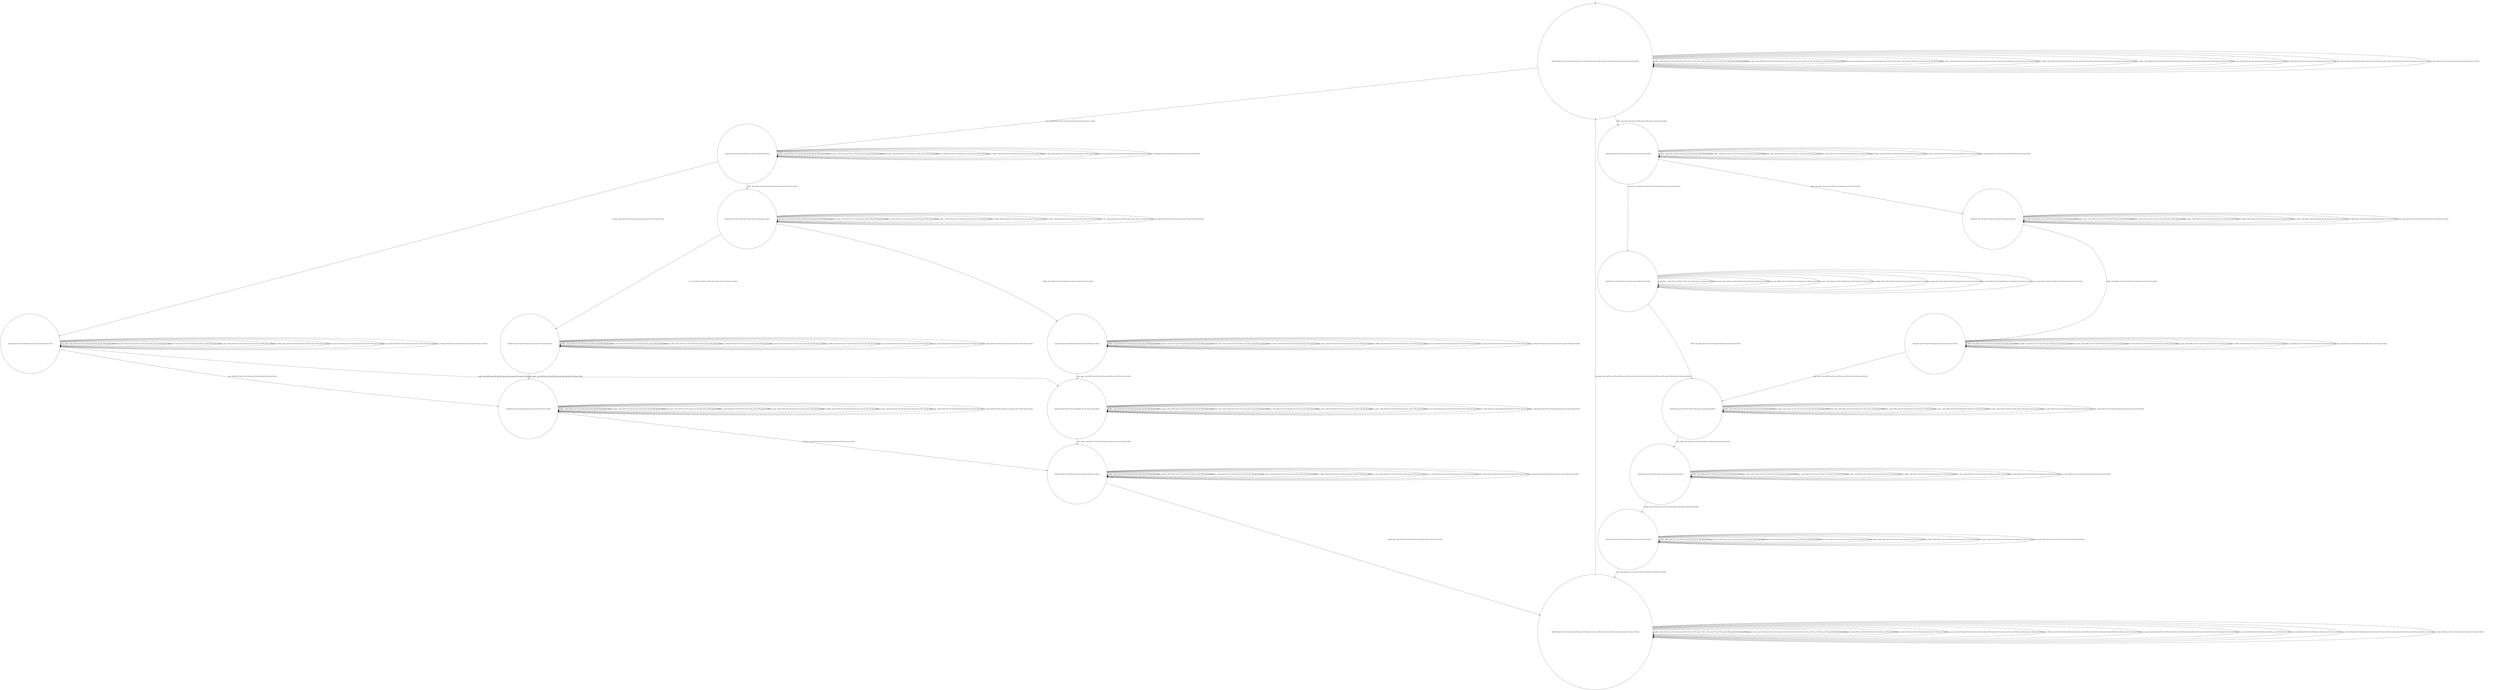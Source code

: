 digraph g {
	edge [lblstyle="above, sloped"];
	s0 [shape="circle" label="0@[((EUR and COF and TEA and not DOL and not TON and not CAP) or (DOL and COF and TON and not TEA and not CAP and not EUR))]"];
	s1 [shape="circle" label="1@[((EUR and COF and TEA and not DOL and not TON and not CAP))]"];
	s2 [shape="circle" label="2@[((EUR and COF and TEA and not DOL and not TON and not CAP))]"];
	s3 [shape="circle" label="3@[((EUR and COF and TEA and not DOL and not TON and not CAP))]"];
	s4 [shape="circle" label="4@[((EUR and COF and TEA and not DOL and not TON and not CAP))]"];
	s5 [shape="circle" label="5@[((EUR and COF and TEA and not DOL and not TON and not CAP))]"];
	s6 [shape="circle" label="6@[((EUR and COF and TEA and not DOL and not TON and not CAP))]"];
	s7 [shape="circle" label="7@[((EUR and COF and TEA and not DOL and not TON and not CAP))]"];
	s8 [shape="circle" label="8@[((EUR and COF and TEA and not DOL and not TON and not CAP))]"];
	s9 [shape="circle" label="9@[((EUR and COF and TEA and not DOL and not TON and not CAP) or (DOL and COF and TON and not TEA and not CAP and not EUR))]"];
	s10 [shape="circle" label="10@[((DOL and COF and TON and not TEA and not CAP and not EUR))]"];
	s11 [shape="circle" label="11@[((DOL and COF and TON and not TEA and not CAP and not EUR))]"];
	s12 [shape="circle" label="12@[((DOL and COF and TON and not TEA and not CAP and not EUR))]"];
	s13 [shape="circle" label="13@[((DOL and COF and TON and not TEA and not CAP and not EUR))]"];
	s14 [shape="circle" label="14@[((DOL and COF and TON and not TEA and not CAP and not EUR))]"];
	s15 [shape="circle" label="15@[((DOL and COF and TON and not TEA and not CAP and not EUR))]"];
	s16 [shape="circle" label="16@[((DOL and COF and TON and not TEA and not CAP and not EUR))]"];
	s0 -> s0 [label="coffee / nok() [((EUR and COF and TEA and not DOL and not TON and not CAP) or (DOL and COF and TON and not TEA and not CAP and not EUR))]"];
	s0 -> s0 [label="cup_taken / nok() [((EUR and COF and TEA and not DOL and not TON and not CAP) or (DOL and COF and TON and not TEA and not CAP and not EUR))]"];
	s0 -> s0 [label="display_done / nok() [((EUR and COF and TEA and not DOL and not TON and not CAP) or (DOL and COF and TON and not TEA and not CAP and not EUR))]"];
	s0 -> s10 [label="dollar / ok() [((DOL and COF and TON and not TEA and not CAP and not EUR))]"];
	s0 -> s1 [label="euro / ok() [((EUR and COF and TEA and not DOL and not TON and not CAP))]"];
	s0 -> s0 [label="no_sugar / nok() [((EUR and COF and TEA and not DOL and not TON and not CAP) or (DOL and COF and TON and not TEA and not CAP and not EUR))]"];
	s0 -> s0 [label="pour_coffee / nok() [((EUR and COF and TEA and not DOL and not TON and not CAP) or (DOL and COF and TON and not TEA and not CAP and not EUR))]"];
	s0 -> s0 [label="pour_sugar / nok() [((EUR and COF and TEA and not DOL and not TON and not CAP) or (DOL and COF and TON and not TEA and not CAP and not EUR))]"];
	s0 -> s0 [label="pour_tea / nok() [((EUR and COF and TEA and not DOL and not TON and not CAP))]"];
	s0 -> s0 [label="ring / nok() [((DOL and COF and TON and not TEA and not CAP and not EUR))]"];
	s0 -> s0 [label="sugar / nok() [((EUR and COF and TEA and not DOL and not TON and not CAP) or (DOL and COF and TON and not TEA and not CAP and not EUR))]"];
	s0 -> s0 [label="tea / nok() [((EUR and COF and TEA and not DOL and not TON and not CAP))]"];
	s1 -> s1 [label="coffee / nok() [((EUR and COF and TEA and not DOL and not TON and not CAP))]"];
	s1 -> s1 [label="cup_taken / nok() [((EUR and COF and TEA and not DOL and not TON and not CAP))]"];
	s1 -> s1 [label="display_done / nok() [((EUR and COF and TEA and not DOL and not TON and not CAP))]"];
	s1 -> s1 [label="euro / nok() [((EUR and COF and TEA and not DOL and not TON and not CAP))]"];
	s1 -> s2 [label="no_sugar / ok() [((EUR and COF and TEA and not DOL and not TON and not CAP))]"];
	s1 -> s1 [label="pour_coffee / nok() [((EUR and COF and TEA and not DOL and not TON and not CAP))]"];
	s1 -> s1 [label="pour_sugar / nok() [((EUR and COF and TEA and not DOL and not TON and not CAP))]"];
	s1 -> s1 [label="pour_tea / nok() [((EUR and COF and TEA and not DOL and not TON and not CAP))]"];
	s1 -> s3 [label="sugar / ok() [((EUR and COF and TEA and not DOL and not TON and not CAP))]"];
	s1 -> s1 [label="tea / nok() [((EUR and COF and TEA and not DOL and not TON and not CAP))]"];
	s2 -> s6 [label="coffee / ok() [((EUR and COF and TEA and not DOL and not TON and not CAP))]"];
	s2 -> s2 [label="cup_taken / nok() [((EUR and COF and TEA and not DOL and not TON and not CAP))]"];
	s2 -> s2 [label="display_done / nok() [((EUR and COF and TEA and not DOL and not TON and not CAP))]"];
	s2 -> s2 [label="euro / nok() [((EUR and COF and TEA and not DOL and not TON and not CAP))]"];
	s2 -> s2 [label="no_sugar / nok() [((EUR and COF and TEA and not DOL and not TON and not CAP))]"];
	s2 -> s2 [label="pour_coffee / nok() [((EUR and COF and TEA and not DOL and not TON and not CAP))]"];
	s2 -> s2 [label="pour_sugar / nok() [((EUR and COF and TEA and not DOL and not TON and not CAP))]"];
	s2 -> s2 [label="pour_tea / nok() [((EUR and COF and TEA and not DOL and not TON and not CAP))]"];
	s2 -> s2 [label="sugar / void() [((EUR and COF and TEA and not DOL and not TON and not CAP))]"];
	s2 -> s7 [label="tea / ok() [((EUR and COF and TEA and not DOL and not TON and not CAP))]"];
	s3 -> s4 [label="coffee / ok() [((EUR and COF and TEA and not DOL and not TON and not CAP))]"];
	s3 -> s3 [label="cup_taken / nok() [((EUR and COF and TEA and not DOL and not TON and not CAP))]"];
	s3 -> s3 [label="display_done / nok() [((EUR and COF and TEA and not DOL and not TON and not CAP))]"];
	s3 -> s3 [label="euro / nok() [((EUR and COF and TEA and not DOL and not TON and not CAP))]"];
	s3 -> s3 [label="no_sugar / void() [((EUR and COF and TEA and not DOL and not TON and not CAP))]"];
	s3 -> s3 [label="pour_coffee / nok() [((EUR and COF and TEA and not DOL and not TON and not CAP))]"];
	s3 -> s3 [label="pour_sugar / nok() [((EUR and COF and TEA and not DOL and not TON and not CAP))]"];
	s3 -> s3 [label="pour_tea / nok() [((EUR and COF and TEA and not DOL and not TON and not CAP))]"];
	s3 -> s3 [label="sugar / nok() [((EUR and COF and TEA and not DOL and not TON and not CAP))]"];
	s3 -> s5 [label="tea / ok() [((EUR and COF and TEA and not DOL and not TON and not CAP))]"];
	s4 -> s4 [label="coffee / nok() [((EUR and COF and TEA and not DOL and not TON and not CAP))]"];
	s4 -> s4 [label="cup_taken / nok() [((EUR and COF and TEA and not DOL and not TON and not CAP))]"];
	s4 -> s4 [label="display_done / nok() [((EUR and COF and TEA and not DOL and not TON and not CAP))]"];
	s4 -> s4 [label="euro / nok() [((EUR and COF and TEA and not DOL and not TON and not CAP))]"];
	s4 -> s4 [label="no_sugar / nok() [((EUR and COF and TEA and not DOL and not TON and not CAP))]"];
	s4 -> s4 [label="pour_coffee / nok() [((EUR and COF and TEA and not DOL and not TON and not CAP))]"];
	s4 -> s6 [label="pour_sugar / ok() [((EUR and COF and TEA and not DOL and not TON and not CAP))]"];
	s4 -> s4 [label="pour_tea / nok() [((EUR and COF and TEA and not DOL and not TON and not CAP))]"];
	s4 -> s4 [label="sugar / nok() [((EUR and COF and TEA and not DOL and not TON and not CAP))]"];
	s4 -> s4 [label="tea / void() [((EUR and COF and TEA and not DOL and not TON and not CAP))]"];
	s5 -> s5 [label="coffee / void() [((EUR and COF and TEA and not DOL and not TON and not CAP))]"];
	s5 -> s5 [label="cup_taken / nok() [((EUR and COF and TEA and not DOL and not TON and not CAP))]"];
	s5 -> s5 [label="display_done / nok() [((EUR and COF and TEA and not DOL and not TON and not CAP))]"];
	s5 -> s5 [label="euro / nok() [((EUR and COF and TEA and not DOL and not TON and not CAP))]"];
	s5 -> s5 [label="no_sugar / nok() [((EUR and COF and TEA and not DOL and not TON and not CAP))]"];
	s5 -> s5 [label="pour_coffee / nok() [((EUR and COF and TEA and not DOL and not TON and not CAP))]"];
	s5 -> s7 [label="pour_sugar / ok() [((EUR and COF and TEA and not DOL and not TON and not CAP))]"];
	s5 -> s5 [label="pour_tea / nok() [((EUR and COF and TEA and not DOL and not TON and not CAP))]"];
	s5 -> s5 [label="sugar / nok() [((EUR and COF and TEA and not DOL and not TON and not CAP))]"];
	s5 -> s5 [label="tea / nok() [((EUR and COF and TEA and not DOL and not TON and not CAP))]"];
	s6 -> s6 [label="coffee / nok() [((EUR and COF and TEA and not DOL and not TON and not CAP))]"];
	s6 -> s6 [label="cup_taken / nok() [((EUR and COF and TEA and not DOL and not TON and not CAP))]"];
	s6 -> s6 [label="display_done / nok() [((EUR and COF and TEA and not DOL and not TON and not CAP))]"];
	s6 -> s6 [label="euro / nok() [((EUR and COF and TEA and not DOL and not TON and not CAP))]"];
	s6 -> s6 [label="no_sugar / nok() [((EUR and COF and TEA and not DOL and not TON and not CAP))]"];
	s6 -> s8 [label="pour_coffee / ok() [((EUR and COF and TEA and not DOL and not TON and not CAP))]"];
	s6 -> s6 [label="pour_sugar / nok() [((EUR and COF and TEA and not DOL and not TON and not CAP))]"];
	s6 -> s6 [label="pour_tea / nok() [((EUR and COF and TEA and not DOL and not TON and not CAP))]"];
	s6 -> s6 [label="sugar / nok() [((EUR and COF and TEA and not DOL and not TON and not CAP))]"];
	s6 -> s6 [label="tea / void() [((EUR and COF and TEA and not DOL and not TON and not CAP))]"];
	s7 -> s7 [label="coffee / void() [((EUR and COF and TEA and not DOL and not TON and not CAP))]"];
	s7 -> s7 [label="cup_taken / nok() [((EUR and COF and TEA and not DOL and not TON and not CAP))]"];
	s7 -> s7 [label="display_done / nok() [((EUR and COF and TEA and not DOL and not TON and not CAP))]"];
	s7 -> s7 [label="euro / nok() [((EUR and COF and TEA and not DOL and not TON and not CAP))]"];
	s7 -> s7 [label="no_sugar / nok() [((EUR and COF and TEA and not DOL and not TON and not CAP))]"];
	s7 -> s7 [label="pour_coffee / nok() [((EUR and COF and TEA and not DOL and not TON and not CAP))]"];
	s7 -> s7 [label="pour_sugar / nok() [((EUR and COF and TEA and not DOL and not TON and not CAP))]"];
	s7 -> s8 [label="pour_tea / ok() [((EUR and COF and TEA and not DOL and not TON and not CAP))]"];
	s7 -> s7 [label="sugar / nok() [((EUR and COF and TEA and not DOL and not TON and not CAP))]"];
	s7 -> s7 [label="tea / nok() [((EUR and COF and TEA and not DOL and not TON and not CAP))]"];
	s8 -> s8 [label="coffee / nok() [((EUR and COF and TEA and not DOL and not TON and not CAP))]"];
	s8 -> s8 [label="cup_taken / nok() [((EUR and COF and TEA and not DOL and not TON and not CAP))]"];
	s8 -> s9 [label="display_done / ok() [((EUR and COF and TEA and not DOL and not TON and not CAP))]"];
	s8 -> s8 [label="euro / nok() [((EUR and COF and TEA and not DOL and not TON and not CAP))]"];
	s8 -> s8 [label="no_sugar / nok() [((EUR and COF and TEA and not DOL and not TON and not CAP))]"];
	s8 -> s8 [label="pour_coffee / nok() [((EUR and COF and TEA and not DOL and not TON and not CAP))]"];
	s8 -> s8 [label="pour_sugar / nok() [((EUR and COF and TEA and not DOL and not TON and not CAP))]"];
	s8 -> s8 [label="pour_tea / nok() [((EUR and COF and TEA and not DOL and not TON and not CAP))]"];
	s8 -> s8 [label="sugar / nok() [((EUR and COF and TEA and not DOL and not TON and not CAP))]"];
	s8 -> s8 [label="tea / nok() [((EUR and COF and TEA and not DOL and not TON and not CAP))]"];
	s9 -> s9 [label="coffee / nok() [((EUR and COF and TEA and not DOL and not TON and not CAP) or (DOL and COF and TON and not TEA and not CAP and not EUR))]"];
	s9 -> s0 [label="cup_taken / ok() [((EUR and COF and TEA and not DOL and not TON and not CAP) or (DOL and COF and TON and not TEA and not CAP and not EUR))]"];
	s9 -> s9 [label="display_done / nok() [((EUR and COF and TEA and not DOL and not TON and not CAP) or (DOL and COF and TON and not TEA and not CAP and not EUR))]"];
	s9 -> s9 [label="dollar / nok() [((DOL and COF and TON and not TEA and not CAP and not EUR))]"];
	s9 -> s9 [label="euro / nok() [((EUR and COF and TEA and not DOL and not TON and not CAP))]"];
	s9 -> s9 [label="no_sugar / nok() [((EUR and COF and TEA and not DOL and not TON and not CAP) or (DOL and COF and TON and not TEA and not CAP and not EUR))]"];
	s9 -> s9 [label="pour_coffee / nok() [((EUR and COF and TEA and not DOL and not TON and not CAP) or (DOL and COF and TON and not TEA and not CAP and not EUR))]"];
	s9 -> s9 [label="pour_sugar / nok() [((EUR and COF and TEA and not DOL and not TON and not CAP) or (DOL and COF and TON and not TEA and not CAP and not EUR))]"];
	s9 -> s9 [label="pour_tea / nok() [((EUR and COF and TEA and not DOL and not TON and not CAP))]"];
	s9 -> s9 [label="ring / nok() [((DOL and COF and TON and not TEA and not CAP and not EUR))]"];
	s9 -> s9 [label="sugar / nok() [((EUR and COF and TEA and not DOL and not TON and not CAP) or (DOL and COF and TON and not TEA and not CAP and not EUR))]"];
	s9 -> s9 [label="tea / nok() [((EUR and COF and TEA and not DOL and not TON and not CAP))]"];
	s10 -> s10 [label="coffee / nok() [((DOL and COF and TON and not TEA and not CAP and not EUR))]"];
	s10 -> s10 [label="cup_taken / nok() [((DOL and COF and TON and not TEA and not CAP and not EUR))]"];
	s10 -> s10 [label="display_done / nok() [((DOL and COF and TON and not TEA and not CAP and not EUR))]"];
	s10 -> s10 [label="dollar / nok() [((DOL and COF and TON and not TEA and not CAP and not EUR))]"];
	s10 -> s11 [label="no_sugar / ok() [((DOL and COF and TON and not TEA and not CAP and not EUR))]"];
	s10 -> s10 [label="pour_coffee / nok() [((DOL and COF and TON and not TEA and not CAP and not EUR))]"];
	s10 -> s10 [label="pour_sugar / nok() [((DOL and COF and TON and not TEA and not CAP and not EUR))]"];
	s10 -> s10 [label="ring / nok() [((DOL and COF and TON and not TEA and not CAP and not EUR))]"];
	s10 -> s12 [label="sugar / ok() [((DOL and COF and TON and not TEA and not CAP and not EUR))]"];
	s11 -> s14 [label="coffee / ok() [((DOL and COF and TON and not TEA and not CAP and not EUR))]"];
	s11 -> s11 [label="cup_taken / nok() [((DOL and COF and TON and not TEA and not CAP and not EUR))]"];
	s11 -> s11 [label="display_done / nok() [((DOL and COF and TON and not TEA and not CAP and not EUR))]"];
	s11 -> s11 [label="dollar / nok() [((DOL and COF and TON and not TEA and not CAP and not EUR))]"];
	s11 -> s11 [label="no_sugar / nok() [((DOL and COF and TON and not TEA and not CAP and not EUR))]"];
	s11 -> s11 [label="pour_coffee / nok() [((DOL and COF and TON and not TEA and not CAP and not EUR))]"];
	s11 -> s11 [label="pour_sugar / nok() [((DOL and COF and TON and not TEA and not CAP and not EUR))]"];
	s11 -> s11 [label="ring / nok() [((DOL and COF and TON and not TEA and not CAP and not EUR))]"];
	s11 -> s11 [label="sugar / void() [((DOL and COF and TON and not TEA and not CAP and not EUR))]"];
	s12 -> s13 [label="coffee / ok() [((DOL and COF and TON and not TEA and not CAP and not EUR))]"];
	s12 -> s12 [label="cup_taken / nok() [((DOL and COF and TON and not TEA and not CAP and not EUR))]"];
	s12 -> s12 [label="display_done / nok() [((DOL and COF and TON and not TEA and not CAP and not EUR))]"];
	s12 -> s12 [label="dollar / nok() [((DOL and COF and TON and not TEA and not CAP and not EUR))]"];
	s12 -> s12 [label="no_sugar / void() [((DOL and COF and TON and not TEA and not CAP and not EUR))]"];
	s12 -> s12 [label="pour_coffee / nok() [((DOL and COF and TON and not TEA and not CAP and not EUR))]"];
	s12 -> s12 [label="pour_sugar / nok() [((DOL and COF and TON and not TEA and not CAP and not EUR))]"];
	s12 -> s12 [label="ring / nok() [((DOL and COF and TON and not TEA and not CAP and not EUR))]"];
	s12 -> s12 [label="sugar / nok() [((DOL and COF and TON and not TEA and not CAP and not EUR))]"];
	s13 -> s13 [label="coffee / nok() [((DOL and COF and TON and not TEA and not CAP and not EUR))]"];
	s13 -> s13 [label="cup_taken / nok() [((DOL and COF and TON and not TEA and not CAP and not EUR))]"];
	s13 -> s13 [label="display_done / nok() [((DOL and COF and TON and not TEA and not CAP and not EUR))]"];
	s13 -> s13 [label="dollar / nok() [((DOL and COF and TON and not TEA and not CAP and not EUR))]"];
	s13 -> s13 [label="no_sugar / nok() [((DOL and COF and TON and not TEA and not CAP and not EUR))]"];
	s13 -> s13 [label="pour_coffee / nok() [((DOL and COF and TON and not TEA and not CAP and not EUR))]"];
	s13 -> s14 [label="pour_sugar / ok() [((DOL and COF and TON and not TEA and not CAP and not EUR))]"];
	s13 -> s13 [label="ring / nok() [((DOL and COF and TON and not TEA and not CAP and not EUR))]"];
	s13 -> s13 [label="sugar / nok() [((DOL and COF and TON and not TEA and not CAP and not EUR))]"];
	s14 -> s14 [label="coffee / nok() [((DOL and COF and TON and not TEA and not CAP and not EUR))]"];
	s14 -> s14 [label="cup_taken / nok() [((DOL and COF and TON and not TEA and not CAP and not EUR))]"];
	s14 -> s14 [label="display_done / nok() [((DOL and COF and TON and not TEA and not CAP and not EUR))]"];
	s14 -> s14 [label="dollar / nok() [((DOL and COF and TON and not TEA and not CAP and not EUR))]"];
	s14 -> s14 [label="no_sugar / nok() [((DOL and COF and TON and not TEA and not CAP and not EUR))]"];
	s14 -> s15 [label="pour_coffee / ok() [((DOL and COF and TON and not TEA and not CAP and not EUR))]"];
	s14 -> s14 [label="pour_sugar / nok() [((DOL and COF and TON and not TEA and not CAP and not EUR))]"];
	s14 -> s14 [label="ring / nok() [((DOL and COF and TON and not TEA and not CAP and not EUR))]"];
	s14 -> s14 [label="sugar / nok() [((DOL and COF and TON and not TEA and not CAP and not EUR))]"];
	s15 -> s15 [label="coffee / nok() [((DOL and COF and TON and not TEA and not CAP and not EUR))]"];
	s15 -> s15 [label="cup_taken / nok() [((DOL and COF and TON and not TEA and not CAP and not EUR))]"];
	s15 -> s16 [label="display_done / ok() [((DOL and COF and TON and not TEA and not CAP and not EUR))]"];
	s15 -> s15 [label="dollar / nok() [((DOL and COF and TON and not TEA and not CAP and not EUR))]"];
	s15 -> s15 [label="no_sugar / nok() [((DOL and COF and TON and not TEA and not CAP and not EUR))]"];
	s15 -> s15 [label="pour_coffee / nok() [((DOL and COF and TON and not TEA and not CAP and not EUR))]"];
	s15 -> s15 [label="pour_sugar / nok() [((DOL and COF and TON and not TEA and not CAP and not EUR))]"];
	s15 -> s15 [label="ring / nok() [((DOL and COF and TON and not TEA and not CAP and not EUR))]"];
	s15 -> s15 [label="sugar / nok() [((DOL and COF and TON and not TEA and not CAP and not EUR))]"];
	s16 -> s16 [label="coffee / nok() [((DOL and COF and TON and not TEA and not CAP and not EUR))]"];
	s16 -> s16 [label="cup_taken / nok() [((DOL and COF and TON and not TEA and not CAP and not EUR))]"];
	s16 -> s16 [label="display_done / nok() [((DOL and COF and TON and not TEA and not CAP and not EUR))]"];
	s16 -> s16 [label="dollar / nok() [((DOL and COF and TON and not TEA and not CAP and not EUR))]"];
	s16 -> s16 [label="no_sugar / nok() [((DOL and COF and TON and not TEA and not CAP and not EUR))]"];
	s16 -> s16 [label="pour_coffee / nok() [((DOL and COF and TON and not TEA and not CAP and not EUR))]"];
	s16 -> s16 [label="pour_sugar / nok() [((DOL and COF and TON and not TEA and not CAP and not EUR))]"];
	s16 -> s9 [label="ring / ok() [((DOL and COF and TON and not TEA and not CAP and not EUR))]"];
	s16 -> s16 [label="sugar / nok() [((DOL and COF and TON and not TEA and not CAP and not EUR))]"];
	__start0 [label="" shape="none" width="0" height="0"];
	__start0 -> s0;
}